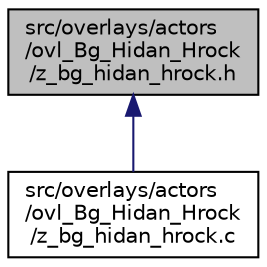 digraph "src/overlays/actors/ovl_Bg_Hidan_Hrock/z_bg_hidan_hrock.h"
{
 // LATEX_PDF_SIZE
  edge [fontname="Helvetica",fontsize="10",labelfontname="Helvetica",labelfontsize="10"];
  node [fontname="Helvetica",fontsize="10",shape=record];
  Node1 [label="src/overlays/actors\l/ovl_Bg_Hidan_Hrock\l/z_bg_hidan_hrock.h",height=0.2,width=0.4,color="black", fillcolor="grey75", style="filled", fontcolor="black",tooltip=" "];
  Node1 -> Node2 [dir="back",color="midnightblue",fontsize="10",style="solid",fontname="Helvetica"];
  Node2 [label="src/overlays/actors\l/ovl_Bg_Hidan_Hrock\l/z_bg_hidan_hrock.c",height=0.2,width=0.4,color="black", fillcolor="white", style="filled",URL="$d9/d51/z__bg__hidan__hrock_8c.html",tooltip=" "];
}
